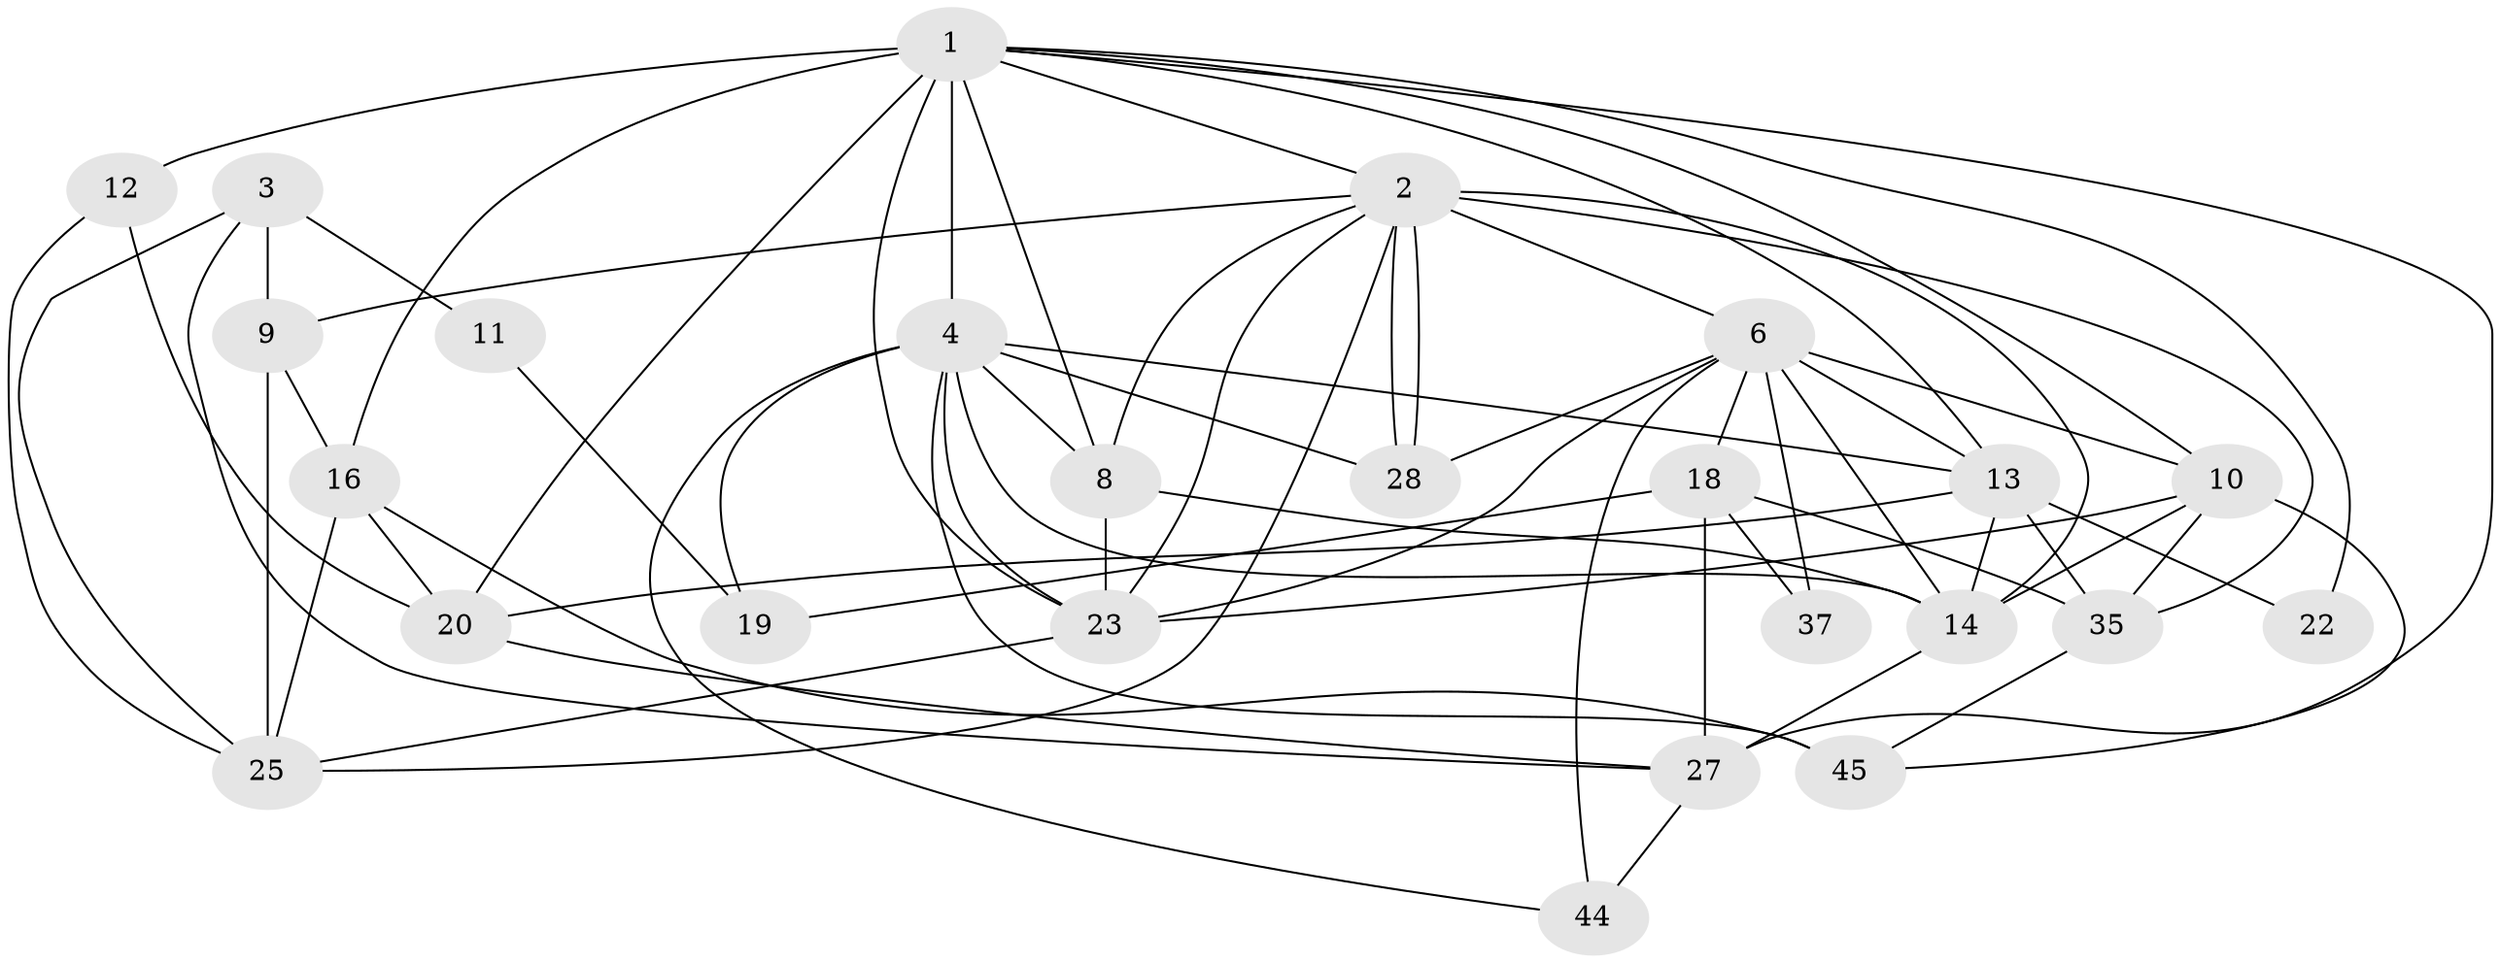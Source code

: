 // original degree distribution, {5: 0.26, 4: 0.32, 2: 0.16, 3: 0.18, 7: 0.04, 6: 0.02, 8: 0.02}
// Generated by graph-tools (version 1.1) at 2025/14/03/09/25 04:14:53]
// undirected, 25 vertices, 67 edges
graph export_dot {
graph [start="1"]
  node [color=gray90,style=filled];
  1 [super="+33+21+5"];
  2 [super="+7"];
  3;
  4 [super="+24+39"];
  6 [super="+32+26"];
  8 [super="+15"];
  9;
  10 [super="+42"];
  11;
  12 [super="+36"];
  13 [super="+43+40"];
  14 [super="+46"];
  16 [super="+47"];
  18;
  19;
  20 [super="+38+29"];
  22;
  23 [super="+30"];
  25;
  27 [super="+34"];
  28;
  35;
  37;
  44;
  45;
  1 -- 16 [weight=2];
  1 -- 13;
  1 -- 22;
  1 -- 8;
  1 -- 27;
  1 -- 4 [weight=2];
  1 -- 20;
  1 -- 23;
  1 -- 10 [weight=2];
  1 -- 12 [weight=2];
  1 -- 2;
  2 -- 28;
  2 -- 28;
  2 -- 9;
  2 -- 35;
  2 -- 8;
  2 -- 23;
  2 -- 25;
  2 -- 14 [weight=2];
  2 -- 6;
  3 -- 9;
  3 -- 25;
  3 -- 11;
  3 -- 27;
  4 -- 28;
  4 -- 44;
  4 -- 19;
  4 -- 8;
  4 -- 45 [weight=2];
  4 -- 23;
  4 -- 14;
  4 -- 13;
  6 -- 28;
  6 -- 10;
  6 -- 44;
  6 -- 37 [weight=2];
  6 -- 23;
  6 -- 18;
  6 -- 13;
  6 -- 14;
  8 -- 23;
  8 -- 14;
  9 -- 25;
  9 -- 16;
  10 -- 45;
  10 -- 35;
  10 -- 23;
  10 -- 14;
  11 -- 19;
  12 -- 20;
  12 -- 25;
  13 -- 35;
  13 -- 14;
  13 -- 20;
  13 -- 22;
  14 -- 27;
  16 -- 25;
  16 -- 20;
  16 -- 45;
  18 -- 35;
  18 -- 19;
  18 -- 37;
  18 -- 27;
  20 -- 27;
  23 -- 25;
  27 -- 44;
  35 -- 45;
}
